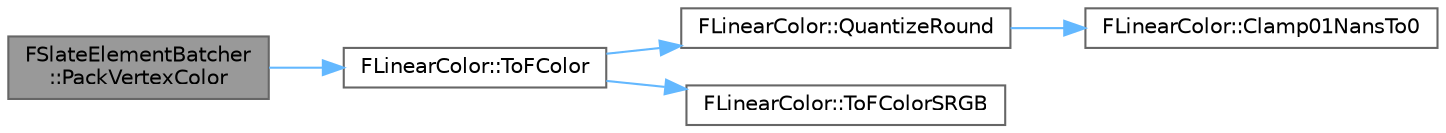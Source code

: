 digraph "FSlateElementBatcher::PackVertexColor"
{
 // INTERACTIVE_SVG=YES
 // LATEX_PDF_SIZE
  bgcolor="transparent";
  edge [fontname=Helvetica,fontsize=10,labelfontname=Helvetica,labelfontsize=10];
  node [fontname=Helvetica,fontsize=10,shape=box,height=0.2,width=0.4];
  rankdir="LR";
  Node1 [id="Node000001",label="FSlateElementBatcher\l::PackVertexColor",height=0.2,width=0.4,color="gray40", fillcolor="grey60", style="filled", fontcolor="black",tooltip=" "];
  Node1 -> Node2 [id="edge1_Node000001_Node000002",color="steelblue1",style="solid",tooltip=" "];
  Node2 [id="Node000002",label="FLinearColor::ToFColor",height=0.2,width=0.4,color="grey40", fillcolor="white", style="filled",URL="$d5/dd9/structFLinearColor.html#a8dce7f0fb360491c2cb693a3bf8dfc81",tooltip=" "];
  Node2 -> Node3 [id="edge2_Node000002_Node000003",color="steelblue1",style="solid",tooltip=" "];
  Node3 [id="Node000003",label="FLinearColor::QuantizeRound",height=0.2,width=0.4,color="grey40", fillcolor="white", style="filled",URL="$d5/dd9/structFLinearColor.html#aa5708ab3ae420dcced441ff23e73940e",tooltip="Quantizes the linear color with rounding and returns the result as a FColor."];
  Node3 -> Node4 [id="edge3_Node000003_Node000004",color="steelblue1",style="solid",tooltip=" "];
  Node4 [id="Node000004",label="FLinearColor::Clamp01NansTo0",height=0.2,width=0.4,color="grey40", fillcolor="white", style="filled",URL="$d5/dd9/structFLinearColor.html#ac3a39baa3fb01f9fc6adf161c6f55922",tooltip="Helper for pixel format conversions."];
  Node2 -> Node5 [id="edge4_Node000002_Node000005",color="steelblue1",style="solid",tooltip=" "];
  Node5 [id="Node000005",label="FLinearColor::ToFColorSRGB",height=0.2,width=0.4,color="grey40", fillcolor="white", style="filled",URL="$d5/dd9/structFLinearColor.html#a1964ad49baa7d1f9978c4920b5275bce",tooltip="Quantizes the linear color and returns the result as a FColor with optional sRGB conversion."];
}
